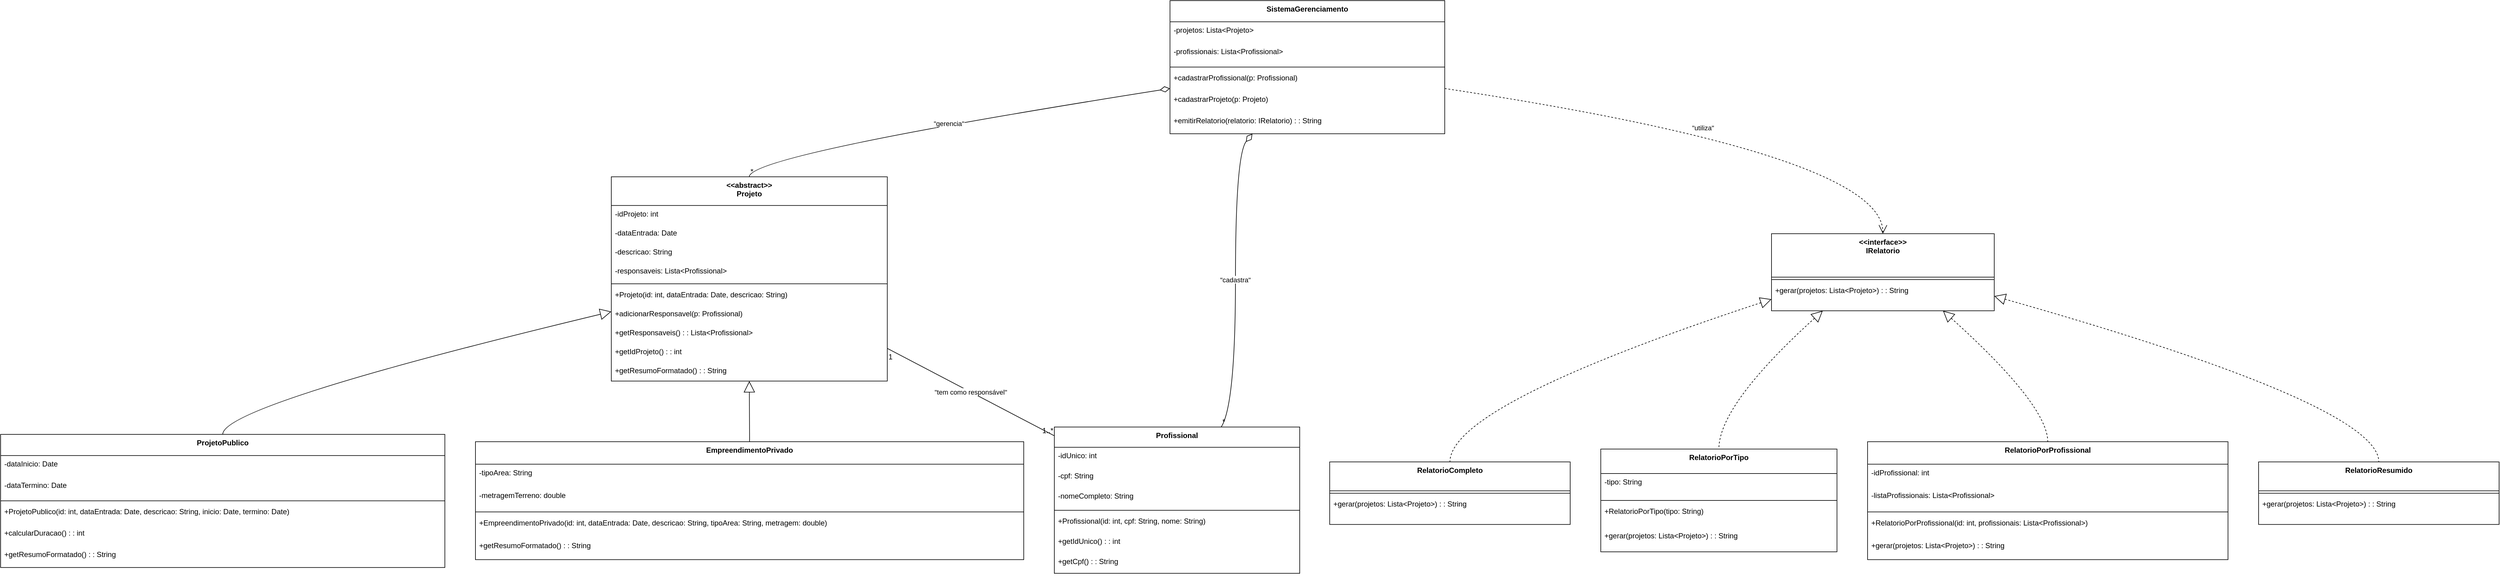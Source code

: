 <mxfile version="28.2.7">
  <diagram id="1" name="Sistema de Gerenciamento de Obras">
    <mxGraphModel dx="2084" dy="1216" grid="1" gridSize="10" guides="1" tooltips="1" connect="1" arrows="1" fold="1" page="1" pageScale="1" pageWidth="827" pageHeight="1169" math="0" shadow="0">
      <root>
        <mxCell id="0" />
        <mxCell id="1" parent="0" />
        <mxCell id="3CedpF9P-CDpCWgIdj7J-19" value="Profissional" style="swimlane;fontStyle=1;align=center;verticalAlign=top;childLayout=stackLayout;horizontal=1;startSize=33.143;horizontalStack=0;resizeParent=1;resizeParentMax=0;resizeLast=0;collapsible=0;marginBottom=0;" vertex="1" parent="1">
          <mxGeometry x="1742" y="717" width="401" height="239.143" as="geometry" />
        </mxCell>
        <mxCell id="3CedpF9P-CDpCWgIdj7J-20" value="-idUnico: int" style="text;strokeColor=none;fillColor=none;align=left;verticalAlign=top;spacingLeft=4;spacingRight=4;overflow=hidden;rotatable=0;points=[[0,0.5],[1,0.5]];portConstraint=eastwest;" vertex="1" parent="3CedpF9P-CDpCWgIdj7J-19">
          <mxGeometry y="33.143" width="401" height="33" as="geometry" />
        </mxCell>
        <mxCell id="3CedpF9P-CDpCWgIdj7J-21" value="-cpf: String" style="text;strokeColor=none;fillColor=none;align=left;verticalAlign=top;spacingLeft=4;spacingRight=4;overflow=hidden;rotatable=0;points=[[0,0.5],[1,0.5]];portConstraint=eastwest;" vertex="1" parent="3CedpF9P-CDpCWgIdj7J-19">
          <mxGeometry y="66.143" width="401" height="33" as="geometry" />
        </mxCell>
        <mxCell id="3CedpF9P-CDpCWgIdj7J-22" value="-nomeCompleto: String" style="text;strokeColor=none;fillColor=none;align=left;verticalAlign=top;spacingLeft=4;spacingRight=4;overflow=hidden;rotatable=0;points=[[0,0.5],[1,0.5]];portConstraint=eastwest;" vertex="1" parent="3CedpF9P-CDpCWgIdj7J-19">
          <mxGeometry y="99.143" width="401" height="33" as="geometry" />
        </mxCell>
        <mxCell id="3CedpF9P-CDpCWgIdj7J-23" style="line;strokeWidth=1;fillColor=none;align=left;verticalAlign=middle;spacingTop=-1;spacingLeft=3;spacingRight=3;rotatable=0;labelPosition=right;points=[];portConstraint=eastwest;strokeColor=inherit;" vertex="1" parent="3CedpF9P-CDpCWgIdj7J-19">
          <mxGeometry y="132.143" width="401" height="8" as="geometry" />
        </mxCell>
        <mxCell id="3CedpF9P-CDpCWgIdj7J-24" value="+Profissional(id: int, cpf: String, nome: String)" style="text;strokeColor=none;fillColor=none;align=left;verticalAlign=top;spacingLeft=4;spacingRight=4;overflow=hidden;rotatable=0;points=[[0,0.5],[1,0.5]];portConstraint=eastwest;" vertex="1" parent="3CedpF9P-CDpCWgIdj7J-19">
          <mxGeometry y="140.143" width="401" height="33" as="geometry" />
        </mxCell>
        <mxCell id="3CedpF9P-CDpCWgIdj7J-25" value="+getIdUnico() : : int" style="text;strokeColor=none;fillColor=none;align=left;verticalAlign=top;spacingLeft=4;spacingRight=4;overflow=hidden;rotatable=0;points=[[0,0.5],[1,0.5]];portConstraint=eastwest;" vertex="1" parent="3CedpF9P-CDpCWgIdj7J-19">
          <mxGeometry y="173.143" width="401" height="33" as="geometry" />
        </mxCell>
        <mxCell id="3CedpF9P-CDpCWgIdj7J-26" value="+getCpf() : : String" style="text;strokeColor=none;fillColor=none;align=left;verticalAlign=top;spacingLeft=4;spacingRight=4;overflow=hidden;rotatable=0;points=[[0,0.5],[1,0.5]];portConstraint=eastwest;" vertex="1" parent="3CedpF9P-CDpCWgIdj7J-19">
          <mxGeometry y="206.143" width="401" height="33" as="geometry" />
        </mxCell>
        <mxCell id="3CedpF9P-CDpCWgIdj7J-27" value="&lt;&lt;abstract&gt;&gt;&#xa;Projeto" style="swimlane;fontStyle=1;align=center;verticalAlign=top;childLayout=stackLayout;horizontal=1;startSize=46.857;horizontalStack=0;resizeParent=1;resizeParentMax=0;resizeLast=0;collapsible=0;marginBottom=0;" vertex="1" parent="1">
          <mxGeometry x="1018" y="308" width="451" height="333.857" as="geometry" />
        </mxCell>
        <mxCell id="3CedpF9P-CDpCWgIdj7J-28" value="-idProjeto: int" style="text;strokeColor=none;fillColor=none;align=left;verticalAlign=top;spacingLeft=4;spacingRight=4;overflow=hidden;rotatable=0;points=[[0,0.5],[1,0.5]];portConstraint=eastwest;" vertex="1" parent="3CedpF9P-CDpCWgIdj7J-27">
          <mxGeometry y="46.857" width="451" height="31" as="geometry" />
        </mxCell>
        <mxCell id="3CedpF9P-CDpCWgIdj7J-29" value="-dataEntrada: Date" style="text;strokeColor=none;fillColor=none;align=left;verticalAlign=top;spacingLeft=4;spacingRight=4;overflow=hidden;rotatable=0;points=[[0,0.5],[1,0.5]];portConstraint=eastwest;" vertex="1" parent="3CedpF9P-CDpCWgIdj7J-27">
          <mxGeometry y="77.857" width="451" height="31" as="geometry" />
        </mxCell>
        <mxCell id="3CedpF9P-CDpCWgIdj7J-30" value="-descricao: String" style="text;strokeColor=none;fillColor=none;align=left;verticalAlign=top;spacingLeft=4;spacingRight=4;overflow=hidden;rotatable=0;points=[[0,0.5],[1,0.5]];portConstraint=eastwest;" vertex="1" parent="3CedpF9P-CDpCWgIdj7J-27">
          <mxGeometry y="108.857" width="451" height="31" as="geometry" />
        </mxCell>
        <mxCell id="3CedpF9P-CDpCWgIdj7J-31" value="-responsaveis: Lista&lt;Profissional&gt;" style="text;strokeColor=none;fillColor=none;align=left;verticalAlign=top;spacingLeft=4;spacingRight=4;overflow=hidden;rotatable=0;points=[[0,0.5],[1,0.5]];portConstraint=eastwest;" vertex="1" parent="3CedpF9P-CDpCWgIdj7J-27">
          <mxGeometry y="139.857" width="451" height="31" as="geometry" />
        </mxCell>
        <mxCell id="3CedpF9P-CDpCWgIdj7J-32" style="line;strokeWidth=1;fillColor=none;align=left;verticalAlign=middle;spacingTop=-1;spacingLeft=3;spacingRight=3;rotatable=0;labelPosition=right;points=[];portConstraint=eastwest;strokeColor=inherit;" vertex="1" parent="3CedpF9P-CDpCWgIdj7J-27">
          <mxGeometry y="170.857" width="451" height="8" as="geometry" />
        </mxCell>
        <mxCell id="3CedpF9P-CDpCWgIdj7J-33" value="+Projeto(id: int, dataEntrada: Date, descricao: String)" style="text;strokeColor=none;fillColor=none;align=left;verticalAlign=top;spacingLeft=4;spacingRight=4;overflow=hidden;rotatable=0;points=[[0,0.5],[1,0.5]];portConstraint=eastwest;" vertex="1" parent="3CedpF9P-CDpCWgIdj7J-27">
          <mxGeometry y="178.857" width="451" height="31" as="geometry" />
        </mxCell>
        <mxCell id="3CedpF9P-CDpCWgIdj7J-34" value="+adicionarResponsavel(p: Profissional)" style="text;strokeColor=none;fillColor=none;align=left;verticalAlign=top;spacingLeft=4;spacingRight=4;overflow=hidden;rotatable=0;points=[[0,0.5],[1,0.5]];portConstraint=eastwest;" vertex="1" parent="3CedpF9P-CDpCWgIdj7J-27">
          <mxGeometry y="209.857" width="451" height="31" as="geometry" />
        </mxCell>
        <mxCell id="3CedpF9P-CDpCWgIdj7J-35" value="+getResponsaveis() : : Lista&lt;Profissional&gt;" style="text;strokeColor=none;fillColor=none;align=left;verticalAlign=top;spacingLeft=4;spacingRight=4;overflow=hidden;rotatable=0;points=[[0,0.5],[1,0.5]];portConstraint=eastwest;" vertex="1" parent="3CedpF9P-CDpCWgIdj7J-27">
          <mxGeometry y="240.857" width="451" height="31" as="geometry" />
        </mxCell>
        <mxCell id="3CedpF9P-CDpCWgIdj7J-36" value="+getIdProjeto() : : int" style="text;strokeColor=none;fillColor=none;align=left;verticalAlign=top;spacingLeft=4;spacingRight=4;overflow=hidden;rotatable=0;points=[[0,0.5],[1,0.5]];portConstraint=eastwest;" vertex="1" parent="3CedpF9P-CDpCWgIdj7J-27">
          <mxGeometry y="271.857" width="451" height="31" as="geometry" />
        </mxCell>
        <mxCell id="3CedpF9P-CDpCWgIdj7J-37" value="+getResumoFormatado() : : String" style="text;strokeColor=none;fillColor=none;align=left;verticalAlign=top;spacingLeft=4;spacingRight=4;overflow=hidden;rotatable=0;points=[[0,0.5],[1,0.5]];portConstraint=eastwest;" vertex="1" parent="3CedpF9P-CDpCWgIdj7J-27">
          <mxGeometry y="302.857" width="451" height="31" as="geometry" />
        </mxCell>
        <mxCell id="3CedpF9P-CDpCWgIdj7J-38" value="ProjetoPublico" style="swimlane;fontStyle=1;align=center;verticalAlign=top;childLayout=stackLayout;horizontal=1;startSize=34.667;horizontalStack=0;resizeParent=1;resizeParentMax=0;resizeLast=0;collapsible=0;marginBottom=0;" vertex="1" parent="1">
          <mxGeometry x="20" y="729" width="726" height="217.667" as="geometry" />
        </mxCell>
        <mxCell id="3CedpF9P-CDpCWgIdj7J-39" value="-dataInicio: Date" style="text;strokeColor=none;fillColor=none;align=left;verticalAlign=top;spacingLeft=4;spacingRight=4;overflow=hidden;rotatable=0;points=[[0,0.5],[1,0.5]];portConstraint=eastwest;" vertex="1" parent="3CedpF9P-CDpCWgIdj7J-38">
          <mxGeometry y="34.667" width="726" height="35" as="geometry" />
        </mxCell>
        <mxCell id="3CedpF9P-CDpCWgIdj7J-40" value="-dataTermino: Date" style="text;strokeColor=none;fillColor=none;align=left;verticalAlign=top;spacingLeft=4;spacingRight=4;overflow=hidden;rotatable=0;points=[[0,0.5],[1,0.5]];portConstraint=eastwest;" vertex="1" parent="3CedpF9P-CDpCWgIdj7J-38">
          <mxGeometry y="69.667" width="726" height="35" as="geometry" />
        </mxCell>
        <mxCell id="3CedpF9P-CDpCWgIdj7J-41" style="line;strokeWidth=1;fillColor=none;align=left;verticalAlign=middle;spacingTop=-1;spacingLeft=3;spacingRight=3;rotatable=0;labelPosition=right;points=[];portConstraint=eastwest;strokeColor=inherit;" vertex="1" parent="3CedpF9P-CDpCWgIdj7J-38">
          <mxGeometry y="104.667" width="726" height="8" as="geometry" />
        </mxCell>
        <mxCell id="3CedpF9P-CDpCWgIdj7J-42" value="+ProjetoPublico(id: int, dataEntrada: Date, descricao: String, inicio: Date, termino: Date)" style="text;strokeColor=none;fillColor=none;align=left;verticalAlign=top;spacingLeft=4;spacingRight=4;overflow=hidden;rotatable=0;points=[[0,0.5],[1,0.5]];portConstraint=eastwest;" vertex="1" parent="3CedpF9P-CDpCWgIdj7J-38">
          <mxGeometry y="112.667" width="726" height="35" as="geometry" />
        </mxCell>
        <mxCell id="3CedpF9P-CDpCWgIdj7J-43" value="+calcularDuracao() : : int" style="text;strokeColor=none;fillColor=none;align=left;verticalAlign=top;spacingLeft=4;spacingRight=4;overflow=hidden;rotatable=0;points=[[0,0.5],[1,0.5]];portConstraint=eastwest;" vertex="1" parent="3CedpF9P-CDpCWgIdj7J-38">
          <mxGeometry y="147.667" width="726" height="35" as="geometry" />
        </mxCell>
        <mxCell id="3CedpF9P-CDpCWgIdj7J-44" value="+getResumoFormatado() : : String" style="text;strokeColor=none;fillColor=none;align=left;verticalAlign=top;spacingLeft=4;spacingRight=4;overflow=hidden;rotatable=0;points=[[0,0.5],[1,0.5]];portConstraint=eastwest;" vertex="1" parent="3CedpF9P-CDpCWgIdj7J-38">
          <mxGeometry y="182.667" width="726" height="35" as="geometry" />
        </mxCell>
        <mxCell id="3CedpF9P-CDpCWgIdj7J-45" value="EmpreendimentoPrivado" style="swimlane;fontStyle=1;align=center;verticalAlign=top;childLayout=stackLayout;horizontal=1;startSize=36.8;horizontalStack=0;resizeParent=1;resizeParentMax=0;resizeLast=0;collapsible=0;marginBottom=0;" vertex="1" parent="1">
          <mxGeometry x="796" y="741" width="896" height="192.8" as="geometry" />
        </mxCell>
        <mxCell id="3CedpF9P-CDpCWgIdj7J-46" value="-tipoArea: String" style="text;strokeColor=none;fillColor=none;align=left;verticalAlign=top;spacingLeft=4;spacingRight=4;overflow=hidden;rotatable=0;points=[[0,0.5],[1,0.5]];portConstraint=eastwest;" vertex="1" parent="3CedpF9P-CDpCWgIdj7J-45">
          <mxGeometry y="36.8" width="896" height="37" as="geometry" />
        </mxCell>
        <mxCell id="3CedpF9P-CDpCWgIdj7J-47" value="-metragemTerreno: double" style="text;strokeColor=none;fillColor=none;align=left;verticalAlign=top;spacingLeft=4;spacingRight=4;overflow=hidden;rotatable=0;points=[[0,0.5],[1,0.5]];portConstraint=eastwest;" vertex="1" parent="3CedpF9P-CDpCWgIdj7J-45">
          <mxGeometry y="73.8" width="896" height="37" as="geometry" />
        </mxCell>
        <mxCell id="3CedpF9P-CDpCWgIdj7J-48" style="line;strokeWidth=1;fillColor=none;align=left;verticalAlign=middle;spacingTop=-1;spacingLeft=3;spacingRight=3;rotatable=0;labelPosition=right;points=[];portConstraint=eastwest;strokeColor=inherit;" vertex="1" parent="3CedpF9P-CDpCWgIdj7J-45">
          <mxGeometry y="110.8" width="896" height="8" as="geometry" />
        </mxCell>
        <mxCell id="3CedpF9P-CDpCWgIdj7J-49" value="+EmpreendimentoPrivado(id: int, dataEntrada: Date, descricao: String, tipoArea: String, metragem: double)" style="text;strokeColor=none;fillColor=none;align=left;verticalAlign=top;spacingLeft=4;spacingRight=4;overflow=hidden;rotatable=0;points=[[0,0.5],[1,0.5]];portConstraint=eastwest;" vertex="1" parent="3CedpF9P-CDpCWgIdj7J-45">
          <mxGeometry y="118.8" width="896" height="37" as="geometry" />
        </mxCell>
        <mxCell id="3CedpF9P-CDpCWgIdj7J-50" value="+getResumoFormatado() : : String" style="text;strokeColor=none;fillColor=none;align=left;verticalAlign=top;spacingLeft=4;spacingRight=4;overflow=hidden;rotatable=0;points=[[0,0.5],[1,0.5]];portConstraint=eastwest;" vertex="1" parent="3CedpF9P-CDpCWgIdj7J-45">
          <mxGeometry y="155.8" width="896" height="37" as="geometry" />
        </mxCell>
        <mxCell id="3CedpF9P-CDpCWgIdj7J-51" value="&lt;&lt;interface&gt;&gt;&#xa;IRelatorio" style="swimlane;fontStyle=1;align=center;verticalAlign=top;childLayout=stackLayout;horizontal=1;startSize=71;horizontalStack=0;resizeParent=1;resizeParentMax=0;resizeLast=0;collapsible=0;marginBottom=0;" vertex="1" parent="1">
          <mxGeometry x="2914" y="401" width="364" height="126" as="geometry" />
        </mxCell>
        <mxCell id="3CedpF9P-CDpCWgIdj7J-52" style="line;strokeWidth=1;fillColor=none;align=left;verticalAlign=middle;spacingTop=-1;spacingLeft=3;spacingRight=3;rotatable=0;labelPosition=right;points=[];portConstraint=eastwest;strokeColor=inherit;" vertex="1" parent="3CedpF9P-CDpCWgIdj7J-51">
          <mxGeometry y="71" width="364" height="8" as="geometry" />
        </mxCell>
        <mxCell id="3CedpF9P-CDpCWgIdj7J-53" value="+gerar(projetos: Lista&lt;Projeto&gt;) : : String" style="text;strokeColor=none;fillColor=none;align=left;verticalAlign=top;spacingLeft=4;spacingRight=4;overflow=hidden;rotatable=0;points=[[0,0.5],[1,0.5]];portConstraint=eastwest;" vertex="1" parent="3CedpF9P-CDpCWgIdj7J-51">
          <mxGeometry y="79" width="364" height="47" as="geometry" />
        </mxCell>
        <mxCell id="3CedpF9P-CDpCWgIdj7J-54" value="RelatorioCompleto" style="swimlane;fontStyle=1;align=center;verticalAlign=top;childLayout=stackLayout;horizontal=1;startSize=47.2;horizontalStack=0;resizeParent=1;resizeParentMax=0;resizeLast=0;collapsible=0;marginBottom=0;" vertex="1" parent="1">
          <mxGeometry x="2192" y="774" width="393" height="102.2" as="geometry" />
        </mxCell>
        <mxCell id="3CedpF9P-CDpCWgIdj7J-55" style="line;strokeWidth=1;fillColor=none;align=left;verticalAlign=middle;spacingTop=-1;spacingLeft=3;spacingRight=3;rotatable=0;labelPosition=right;points=[];portConstraint=eastwest;strokeColor=inherit;" vertex="1" parent="3CedpF9P-CDpCWgIdj7J-54">
          <mxGeometry y="47.2" width="393" height="8" as="geometry" />
        </mxCell>
        <mxCell id="3CedpF9P-CDpCWgIdj7J-56" value="+gerar(projetos: Lista&lt;Projeto&gt;) : : String" style="text;strokeColor=none;fillColor=none;align=left;verticalAlign=top;spacingLeft=4;spacingRight=4;overflow=hidden;rotatable=0;points=[[0,0.5],[1,0.5]];portConstraint=eastwest;" vertex="1" parent="3CedpF9P-CDpCWgIdj7J-54">
          <mxGeometry y="55.2" width="393" height="47" as="geometry" />
        </mxCell>
        <mxCell id="3CedpF9P-CDpCWgIdj7J-57" value="RelatorioPorTipo" style="swimlane;fontStyle=1;align=center;verticalAlign=top;childLayout=stackLayout;horizontal=1;startSize=40;horizontalStack=0;resizeParent=1;resizeParentMax=0;resizeLast=0;collapsible=0;marginBottom=0;" vertex="1" parent="1">
          <mxGeometry x="2635" y="753" width="386" height="168" as="geometry" />
        </mxCell>
        <mxCell id="3CedpF9P-CDpCWgIdj7J-58" value="-tipo: String" style="text;strokeColor=none;fillColor=none;align=left;verticalAlign=top;spacingLeft=4;spacingRight=4;overflow=hidden;rotatable=0;points=[[0,0.5],[1,0.5]];portConstraint=eastwest;" vertex="1" parent="3CedpF9P-CDpCWgIdj7J-57">
          <mxGeometry y="40" width="386" height="40" as="geometry" />
        </mxCell>
        <mxCell id="3CedpF9P-CDpCWgIdj7J-59" style="line;strokeWidth=1;fillColor=none;align=left;verticalAlign=middle;spacingTop=-1;spacingLeft=3;spacingRight=3;rotatable=0;labelPosition=right;points=[];portConstraint=eastwest;strokeColor=inherit;" vertex="1" parent="3CedpF9P-CDpCWgIdj7J-57">
          <mxGeometry y="80" width="386" height="8" as="geometry" />
        </mxCell>
        <mxCell id="3CedpF9P-CDpCWgIdj7J-60" value="+RelatorioPorTipo(tipo: String)" style="text;strokeColor=none;fillColor=none;align=left;verticalAlign=top;spacingLeft=4;spacingRight=4;overflow=hidden;rotatable=0;points=[[0,0.5],[1,0.5]];portConstraint=eastwest;" vertex="1" parent="3CedpF9P-CDpCWgIdj7J-57">
          <mxGeometry y="88" width="386" height="40" as="geometry" />
        </mxCell>
        <mxCell id="3CedpF9P-CDpCWgIdj7J-61" value="+gerar(projetos: Lista&lt;Projeto&gt;) : : String" style="text;strokeColor=none;fillColor=none;align=left;verticalAlign=top;spacingLeft=4;spacingRight=4;overflow=hidden;rotatable=0;points=[[0,0.5],[1,0.5]];portConstraint=eastwest;" vertex="1" parent="3CedpF9P-CDpCWgIdj7J-57">
          <mxGeometry y="128" width="386" height="40" as="geometry" />
        </mxCell>
        <mxCell id="3CedpF9P-CDpCWgIdj7J-62" value="RelatorioPorProfissional" style="swimlane;fontStyle=1;align=center;verticalAlign=top;childLayout=stackLayout;horizontal=1;startSize=36.8;horizontalStack=0;resizeParent=1;resizeParentMax=0;resizeLast=0;collapsible=0;marginBottom=0;" vertex="1" parent="1">
          <mxGeometry x="3071" y="741" width="589" height="192.8" as="geometry" />
        </mxCell>
        <mxCell id="3CedpF9P-CDpCWgIdj7J-63" value="-idProfissional: int" style="text;strokeColor=none;fillColor=none;align=left;verticalAlign=top;spacingLeft=4;spacingRight=4;overflow=hidden;rotatable=0;points=[[0,0.5],[1,0.5]];portConstraint=eastwest;" vertex="1" parent="3CedpF9P-CDpCWgIdj7J-62">
          <mxGeometry y="36.8" width="589" height="37" as="geometry" />
        </mxCell>
        <mxCell id="3CedpF9P-CDpCWgIdj7J-64" value="-listaProfissionais: Lista&lt;Profissional&gt;" style="text;strokeColor=none;fillColor=none;align=left;verticalAlign=top;spacingLeft=4;spacingRight=4;overflow=hidden;rotatable=0;points=[[0,0.5],[1,0.5]];portConstraint=eastwest;" vertex="1" parent="3CedpF9P-CDpCWgIdj7J-62">
          <mxGeometry y="73.8" width="589" height="37" as="geometry" />
        </mxCell>
        <mxCell id="3CedpF9P-CDpCWgIdj7J-65" style="line;strokeWidth=1;fillColor=none;align=left;verticalAlign=middle;spacingTop=-1;spacingLeft=3;spacingRight=3;rotatable=0;labelPosition=right;points=[];portConstraint=eastwest;strokeColor=inherit;" vertex="1" parent="3CedpF9P-CDpCWgIdj7J-62">
          <mxGeometry y="110.8" width="589" height="8" as="geometry" />
        </mxCell>
        <mxCell id="3CedpF9P-CDpCWgIdj7J-66" value="+RelatorioPorProfissional(id: int, profissionais: Lista&lt;Profissional&gt;)" style="text;strokeColor=none;fillColor=none;align=left;verticalAlign=top;spacingLeft=4;spacingRight=4;overflow=hidden;rotatable=0;points=[[0,0.5],[1,0.5]];portConstraint=eastwest;" vertex="1" parent="3CedpF9P-CDpCWgIdj7J-62">
          <mxGeometry y="118.8" width="589" height="37" as="geometry" />
        </mxCell>
        <mxCell id="3CedpF9P-CDpCWgIdj7J-67" value="+gerar(projetos: Lista&lt;Projeto&gt;) : : String" style="text;strokeColor=none;fillColor=none;align=left;verticalAlign=top;spacingLeft=4;spacingRight=4;overflow=hidden;rotatable=0;points=[[0,0.5],[1,0.5]];portConstraint=eastwest;" vertex="1" parent="3CedpF9P-CDpCWgIdj7J-62">
          <mxGeometry y="155.8" width="589" height="37" as="geometry" />
        </mxCell>
        <mxCell id="3CedpF9P-CDpCWgIdj7J-68" value="RelatorioResumido" style="swimlane;fontStyle=1;align=center;verticalAlign=top;childLayout=stackLayout;horizontal=1;startSize=47.2;horizontalStack=0;resizeParent=1;resizeParentMax=0;resizeLast=0;collapsible=0;marginBottom=0;" vertex="1" parent="1">
          <mxGeometry x="3710" y="774" width="393" height="102.2" as="geometry" />
        </mxCell>
        <mxCell id="3CedpF9P-CDpCWgIdj7J-69" style="line;strokeWidth=1;fillColor=none;align=left;verticalAlign=middle;spacingTop=-1;spacingLeft=3;spacingRight=3;rotatable=0;labelPosition=right;points=[];portConstraint=eastwest;strokeColor=inherit;" vertex="1" parent="3CedpF9P-CDpCWgIdj7J-68">
          <mxGeometry y="47.2" width="393" height="8" as="geometry" />
        </mxCell>
        <mxCell id="3CedpF9P-CDpCWgIdj7J-70" value="+gerar(projetos: Lista&lt;Projeto&gt;) : : String" style="text;strokeColor=none;fillColor=none;align=left;verticalAlign=top;spacingLeft=4;spacingRight=4;overflow=hidden;rotatable=0;points=[[0,0.5],[1,0.5]];portConstraint=eastwest;" vertex="1" parent="3CedpF9P-CDpCWgIdj7J-68">
          <mxGeometry y="55.2" width="393" height="47" as="geometry" />
        </mxCell>
        <mxCell id="3CedpF9P-CDpCWgIdj7J-71" value="SistemaGerenciamento" style="swimlane;fontStyle=1;align=center;verticalAlign=top;childLayout=stackLayout;horizontal=1;startSize=34.667;horizontalStack=0;resizeParent=1;resizeParentMax=0;resizeLast=0;collapsible=0;marginBottom=0;" vertex="1" parent="1">
          <mxGeometry x="1931" y="20" width="449" height="217.667" as="geometry" />
        </mxCell>
        <mxCell id="3CedpF9P-CDpCWgIdj7J-72" value="-projetos: Lista&lt;Projeto&gt;" style="text;strokeColor=none;fillColor=none;align=left;verticalAlign=top;spacingLeft=4;spacingRight=4;overflow=hidden;rotatable=0;points=[[0,0.5],[1,0.5]];portConstraint=eastwest;" vertex="1" parent="3CedpF9P-CDpCWgIdj7J-71">
          <mxGeometry y="34.667" width="449" height="35" as="geometry" />
        </mxCell>
        <mxCell id="3CedpF9P-CDpCWgIdj7J-73" value="-profissionais: Lista&lt;Profissional&gt;" style="text;strokeColor=none;fillColor=none;align=left;verticalAlign=top;spacingLeft=4;spacingRight=4;overflow=hidden;rotatable=0;points=[[0,0.5],[1,0.5]];portConstraint=eastwest;" vertex="1" parent="3CedpF9P-CDpCWgIdj7J-71">
          <mxGeometry y="69.667" width="449" height="35" as="geometry" />
        </mxCell>
        <mxCell id="3CedpF9P-CDpCWgIdj7J-74" style="line;strokeWidth=1;fillColor=none;align=left;verticalAlign=middle;spacingTop=-1;spacingLeft=3;spacingRight=3;rotatable=0;labelPosition=right;points=[];portConstraint=eastwest;strokeColor=inherit;" vertex="1" parent="3CedpF9P-CDpCWgIdj7J-71">
          <mxGeometry y="104.667" width="449" height="8" as="geometry" />
        </mxCell>
        <mxCell id="3CedpF9P-CDpCWgIdj7J-75" value="+cadastrarProfissional(p: Profissional)" style="text;strokeColor=none;fillColor=none;align=left;verticalAlign=top;spacingLeft=4;spacingRight=4;overflow=hidden;rotatable=0;points=[[0,0.5],[1,0.5]];portConstraint=eastwest;" vertex="1" parent="3CedpF9P-CDpCWgIdj7J-71">
          <mxGeometry y="112.667" width="449" height="35" as="geometry" />
        </mxCell>
        <mxCell id="3CedpF9P-CDpCWgIdj7J-76" value="+cadastrarProjeto(p: Projeto)" style="text;strokeColor=none;fillColor=none;align=left;verticalAlign=top;spacingLeft=4;spacingRight=4;overflow=hidden;rotatable=0;points=[[0,0.5],[1,0.5]];portConstraint=eastwest;" vertex="1" parent="3CedpF9P-CDpCWgIdj7J-71">
          <mxGeometry y="147.667" width="449" height="35" as="geometry" />
        </mxCell>
        <mxCell id="3CedpF9P-CDpCWgIdj7J-77" value="+emitirRelatorio(relatorio: IRelatorio) : : String" style="text;strokeColor=none;fillColor=none;align=left;verticalAlign=top;spacingLeft=4;spacingRight=4;overflow=hidden;rotatable=0;points=[[0,0.5],[1,0.5]];portConstraint=eastwest;" vertex="1" parent="3CedpF9P-CDpCWgIdj7J-71">
          <mxGeometry y="182.667" width="449" height="35" as="geometry" />
        </mxCell>
        <mxCell id="3CedpF9P-CDpCWgIdj7J-78" value="" style="curved=1;startArrow=block;startSize=16;startFill=0;endArrow=none;exitX=0;exitY=0.66;entryX=0.5;entryY=0;rounded=0;" edge="1" parent="1" source="3CedpF9P-CDpCWgIdj7J-27" target="3CedpF9P-CDpCWgIdj7J-38">
          <mxGeometry relative="1" as="geometry">
            <Array as="points">
              <mxPoint x="383" y="681" />
            </Array>
          </mxGeometry>
        </mxCell>
        <mxCell id="3CedpF9P-CDpCWgIdj7J-79" value="" style="curved=1;startArrow=block;startSize=16;startFill=0;endArrow=none;exitX=0.5;exitY=1;entryX=0.5;entryY=0;rounded=0;" edge="1" parent="1" source="3CedpF9P-CDpCWgIdj7J-27" target="3CedpF9P-CDpCWgIdj7J-45">
          <mxGeometry relative="1" as="geometry">
            <Array as="points" />
          </mxGeometry>
        </mxCell>
        <mxCell id="3CedpF9P-CDpCWgIdj7J-80" value="" style="curved=1;dashed=1;startArrow=block;startSize=16;startFill=0;endArrow=none;exitX=0;exitY=0.85;entryX=0.5;entryY=0;rounded=0;" edge="1" parent="1" source="3CedpF9P-CDpCWgIdj7J-51" target="3CedpF9P-CDpCWgIdj7J-54">
          <mxGeometry relative="1" as="geometry">
            <Array as="points">
              <mxPoint x="2389" y="681" />
            </Array>
          </mxGeometry>
        </mxCell>
        <mxCell id="3CedpF9P-CDpCWgIdj7J-81" value="" style="curved=1;dashed=1;startArrow=block;startSize=16;startFill=0;endArrow=none;exitX=0.23;exitY=1;entryX=0.5;entryY=0;rounded=0;" edge="1" parent="1" source="3CedpF9P-CDpCWgIdj7J-51" target="3CedpF9P-CDpCWgIdj7J-57">
          <mxGeometry relative="1" as="geometry">
            <Array as="points">
              <mxPoint x="2828" y="681" />
            </Array>
          </mxGeometry>
        </mxCell>
        <mxCell id="3CedpF9P-CDpCWgIdj7J-82" value="" style="curved=1;dashed=1;startArrow=block;startSize=16;startFill=0;endArrow=none;exitX=0.77;exitY=1;entryX=0.5;entryY=0;rounded=0;" edge="1" parent="1" source="3CedpF9P-CDpCWgIdj7J-51" target="3CedpF9P-CDpCWgIdj7J-62">
          <mxGeometry relative="1" as="geometry">
            <Array as="points">
              <mxPoint x="3365" y="681" />
            </Array>
          </mxGeometry>
        </mxCell>
        <mxCell id="3CedpF9P-CDpCWgIdj7J-83" value="" style="curved=1;dashed=1;startArrow=block;startSize=16;startFill=0;endArrow=none;exitX=1;exitY=0.81;entryX=0.5;entryY=0;rounded=0;" edge="1" parent="1" source="3CedpF9P-CDpCWgIdj7J-51" target="3CedpF9P-CDpCWgIdj7J-68">
          <mxGeometry relative="1" as="geometry">
            <Array as="points">
              <mxPoint x="3906" y="681" />
            </Array>
          </mxGeometry>
        </mxCell>
        <mxCell id="3CedpF9P-CDpCWgIdj7J-84" value="&quot;gerencia&quot;" style="curved=1;startArrow=diamondThin;startSize=14;startFill=0;endArrow=none;exitX=0;exitY=0.66;entryX=0.5;entryY=0;rounded=0;" edge="1" parent="1" source="3CedpF9P-CDpCWgIdj7J-71" target="3CedpF9P-CDpCWgIdj7J-27">
          <mxGeometry relative="1" as="geometry">
            <Array as="points">
              <mxPoint x="1244" y="272" />
            </Array>
          </mxGeometry>
        </mxCell>
        <mxCell id="3CedpF9P-CDpCWgIdj7J-85" value="*" style="edgeLabel;resizable=0;labelBackgroundColor=none;fontSize=12;align=left;verticalAlign=bottom;" vertex="1" parent="3CedpF9P-CDpCWgIdj7J-84">
          <mxGeometry x="1" relative="1" as="geometry" />
        </mxCell>
        <mxCell id="3CedpF9P-CDpCWgIdj7J-86" value="&quot;cadastra&quot;" style="curved=1;startArrow=diamondThin;startSize=14;startFill=0;endArrow=none;exitX=0.3;exitY=1;entryX=0.68;entryY=0;rounded=0;" edge="1" parent="1" source="3CedpF9P-CDpCWgIdj7J-71" target="3CedpF9P-CDpCWgIdj7J-19">
          <mxGeometry relative="1" as="geometry">
            <Array as="points">
              <mxPoint x="2038" y="272" />
              <mxPoint x="2038" y="681" />
            </Array>
          </mxGeometry>
        </mxCell>
        <mxCell id="3CedpF9P-CDpCWgIdj7J-87" value="*" style="edgeLabel;resizable=0;labelBackgroundColor=none;fontSize=12;align=left;verticalAlign=bottom;" vertex="1" parent="3CedpF9P-CDpCWgIdj7J-86">
          <mxGeometry x="1" relative="1" as="geometry" />
        </mxCell>
        <mxCell id="3CedpF9P-CDpCWgIdj7J-88" value="&quot;utiliza&quot;" style="curved=1;dashed=1;startArrow=none;endArrow=open;endSize=12;exitX=1;exitY=0.66;entryX=0.5;entryY=0;rounded=0;" edge="1" parent="1" source="3CedpF9P-CDpCWgIdj7J-71" target="3CedpF9P-CDpCWgIdj7J-51">
          <mxGeometry relative="1" as="geometry">
            <Array as="points">
              <mxPoint x="3097" y="272" />
            </Array>
          </mxGeometry>
        </mxCell>
        <mxCell id="3CedpF9P-CDpCWgIdj7J-89" value="&quot;tem como responsável&quot;" style="curved=1;startArrow=none;endArrow=none;exitX=1;exitY=0.84;entryX=0;entryY=0.06;rounded=0;" edge="1" parent="1" source="3CedpF9P-CDpCWgIdj7J-27" target="3CedpF9P-CDpCWgIdj7J-19">
          <mxGeometry relative="1" as="geometry">
            <Array as="points">
              <mxPoint x="1647" y="681" />
            </Array>
          </mxGeometry>
        </mxCell>
        <mxCell id="3CedpF9P-CDpCWgIdj7J-90" value="1" style="edgeLabel;resizable=0;labelBackgroundColor=none;fontSize=12;align=left;verticalAlign=top;" vertex="1" parent="3CedpF9P-CDpCWgIdj7J-89">
          <mxGeometry x="-1" relative="1" as="geometry" />
        </mxCell>
        <mxCell id="3CedpF9P-CDpCWgIdj7J-91" value="1..*" style="edgeLabel;resizable=0;labelBackgroundColor=none;fontSize=12;align=right;verticalAlign=bottom;" vertex="1" parent="3CedpF9P-CDpCWgIdj7J-89">
          <mxGeometry x="1" relative="1" as="geometry" />
        </mxCell>
      </root>
    </mxGraphModel>
  </diagram>
</mxfile>
